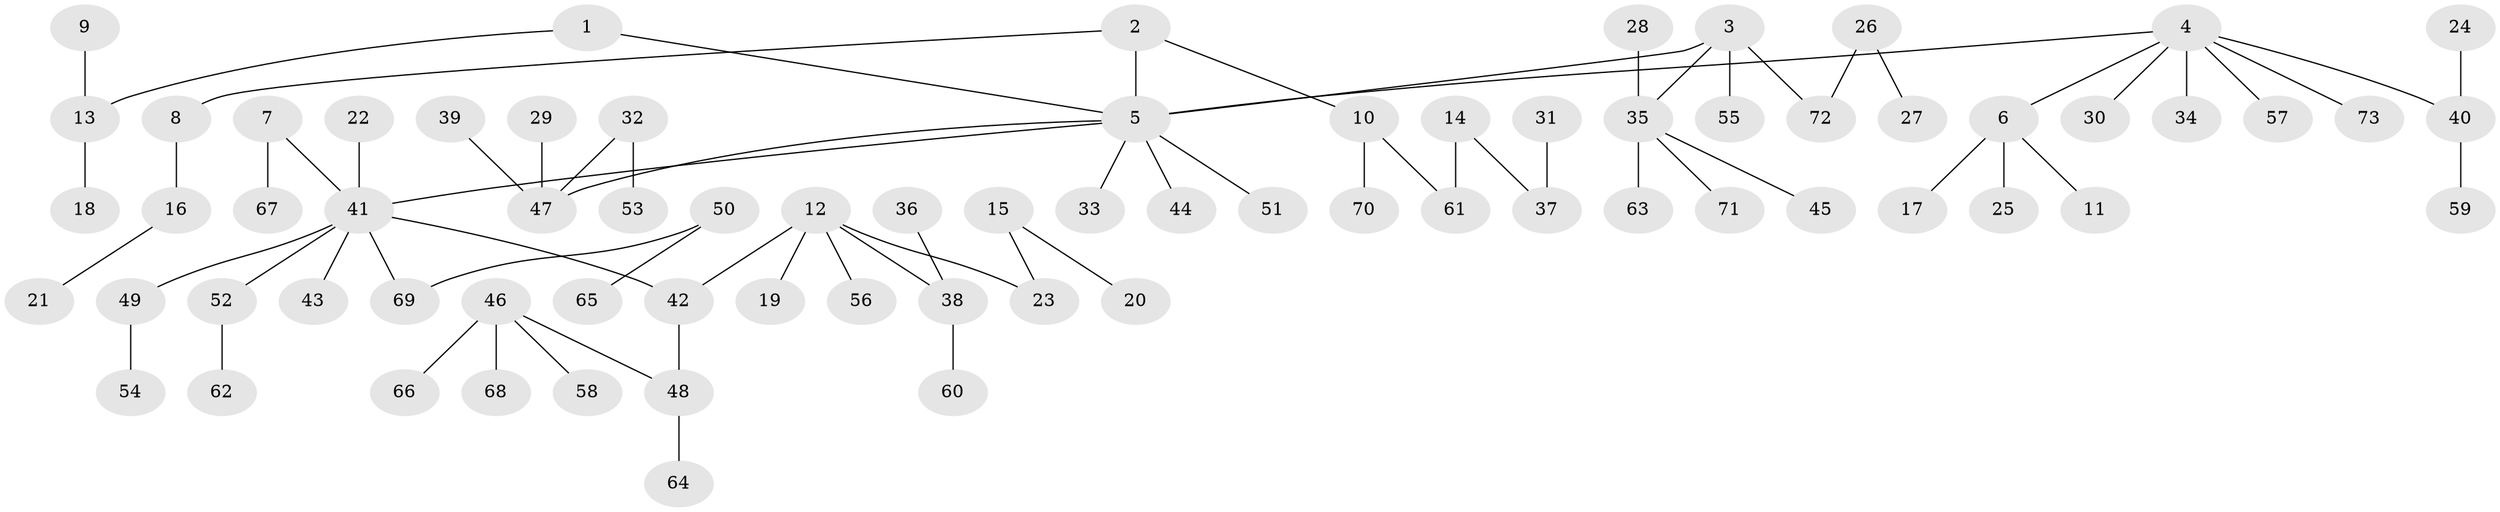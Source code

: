// original degree distribution, {8: 0.00684931506849315, 2: 0.2465753424657534, 3: 0.11643835616438356, 4: 0.0958904109589041, 7: 0.0136986301369863, 5: 0.0136986301369863, 1: 0.5, 6: 0.00684931506849315}
// Generated by graph-tools (version 1.1) at 2025/50/03/09/25 03:50:16]
// undirected, 73 vertices, 72 edges
graph export_dot {
graph [start="1"]
  node [color=gray90,style=filled];
  1;
  2;
  3;
  4;
  5;
  6;
  7;
  8;
  9;
  10;
  11;
  12;
  13;
  14;
  15;
  16;
  17;
  18;
  19;
  20;
  21;
  22;
  23;
  24;
  25;
  26;
  27;
  28;
  29;
  30;
  31;
  32;
  33;
  34;
  35;
  36;
  37;
  38;
  39;
  40;
  41;
  42;
  43;
  44;
  45;
  46;
  47;
  48;
  49;
  50;
  51;
  52;
  53;
  54;
  55;
  56;
  57;
  58;
  59;
  60;
  61;
  62;
  63;
  64;
  65;
  66;
  67;
  68;
  69;
  70;
  71;
  72;
  73;
  1 -- 5 [weight=1.0];
  1 -- 13 [weight=1.0];
  2 -- 5 [weight=1.0];
  2 -- 8 [weight=1.0];
  2 -- 10 [weight=1.0];
  3 -- 5 [weight=1.0];
  3 -- 35 [weight=1.0];
  3 -- 55 [weight=1.0];
  3 -- 72 [weight=1.0];
  4 -- 5 [weight=1.0];
  4 -- 6 [weight=1.0];
  4 -- 30 [weight=1.0];
  4 -- 34 [weight=1.0];
  4 -- 40 [weight=1.0];
  4 -- 57 [weight=1.0];
  4 -- 73 [weight=1.0];
  5 -- 33 [weight=1.0];
  5 -- 41 [weight=1.0];
  5 -- 44 [weight=1.0];
  5 -- 47 [weight=1.0];
  5 -- 51 [weight=1.0];
  6 -- 11 [weight=1.0];
  6 -- 17 [weight=1.0];
  6 -- 25 [weight=1.0];
  7 -- 41 [weight=1.0];
  7 -- 67 [weight=1.0];
  8 -- 16 [weight=1.0];
  9 -- 13 [weight=1.0];
  10 -- 61 [weight=1.0];
  10 -- 70 [weight=1.0];
  12 -- 19 [weight=1.0];
  12 -- 23 [weight=1.0];
  12 -- 38 [weight=1.0];
  12 -- 42 [weight=1.0];
  12 -- 56 [weight=1.0];
  13 -- 18 [weight=1.0];
  14 -- 37 [weight=1.0];
  14 -- 61 [weight=1.0];
  15 -- 20 [weight=1.0];
  15 -- 23 [weight=1.0];
  16 -- 21 [weight=1.0];
  22 -- 41 [weight=1.0];
  24 -- 40 [weight=1.0];
  26 -- 27 [weight=1.0];
  26 -- 72 [weight=1.0];
  28 -- 35 [weight=1.0];
  29 -- 47 [weight=1.0];
  31 -- 37 [weight=1.0];
  32 -- 47 [weight=1.0];
  32 -- 53 [weight=1.0];
  35 -- 45 [weight=1.0];
  35 -- 63 [weight=1.0];
  35 -- 71 [weight=1.0];
  36 -- 38 [weight=1.0];
  38 -- 60 [weight=1.0];
  39 -- 47 [weight=1.0];
  40 -- 59 [weight=1.0];
  41 -- 42 [weight=1.0];
  41 -- 43 [weight=1.0];
  41 -- 49 [weight=1.0];
  41 -- 52 [weight=1.0];
  41 -- 69 [weight=1.0];
  42 -- 48 [weight=1.0];
  46 -- 48 [weight=1.0];
  46 -- 58 [weight=1.0];
  46 -- 66 [weight=1.0];
  46 -- 68 [weight=1.0];
  48 -- 64 [weight=1.0];
  49 -- 54 [weight=1.0];
  50 -- 65 [weight=1.0];
  50 -- 69 [weight=1.0];
  52 -- 62 [weight=1.0];
}
